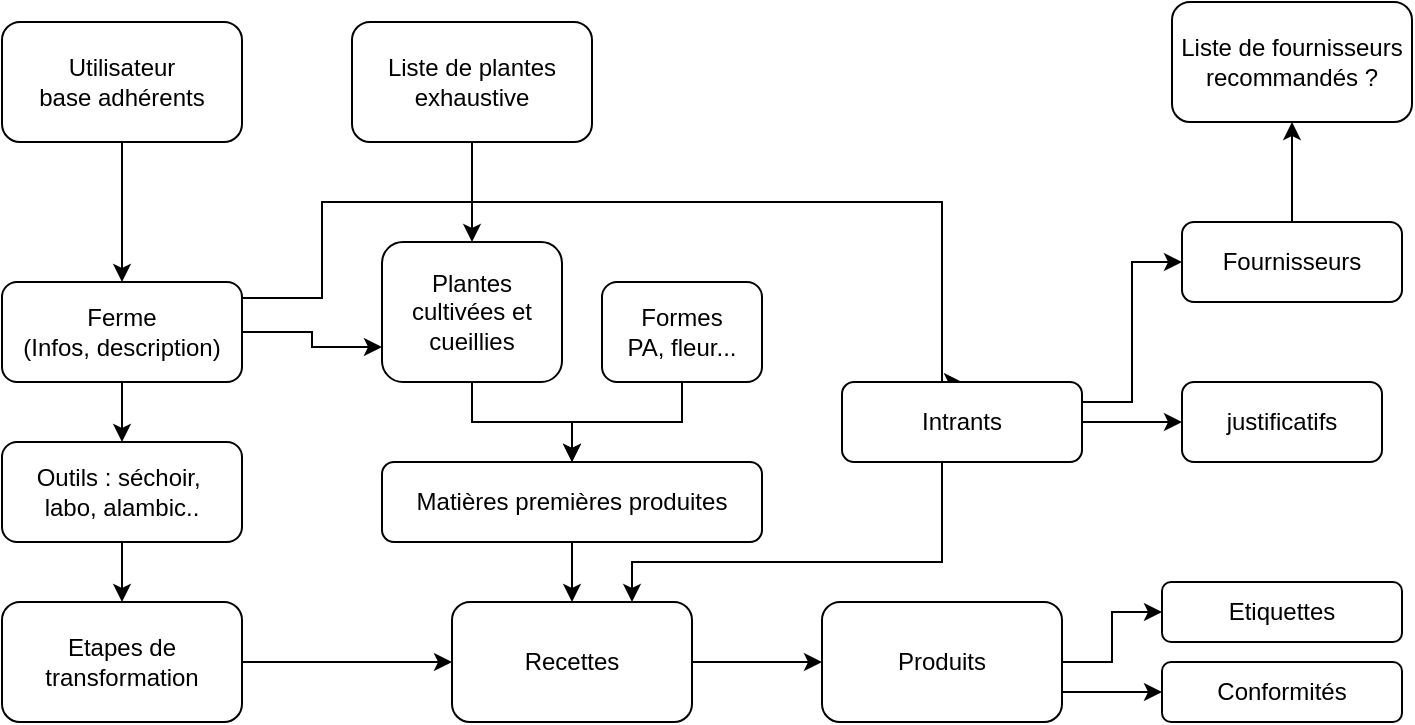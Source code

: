 <mxfile version="25.0.3">
  <diagram name="Page-1" id="QF431WOAxsoj_1YAFHMA">
    <mxGraphModel dx="1434" dy="743" grid="1" gridSize="10" guides="1" tooltips="1" connect="1" arrows="1" fold="1" page="1" pageScale="1" pageWidth="827" pageHeight="1169" math="0" shadow="0">
      <root>
        <mxCell id="0" />
        <mxCell id="1" parent="0" />
        <mxCell id="VVv3n9GBY3camFDf8Arm-1" style="edgeStyle=orthogonalEdgeStyle;rounded=0;orthogonalLoop=1;jettySize=auto;html=1;exitX=0.5;exitY=1;exitDx=0;exitDy=0;entryX=0.5;entryY=0;entryDx=0;entryDy=0;" edge="1" parent="1" source="VVv3n9GBY3camFDf8Arm-2" target="VVv3n9GBY3camFDf8Arm-6">
          <mxGeometry relative="1" as="geometry" />
        </mxCell>
        <mxCell id="VVv3n9GBY3camFDf8Arm-2" value="Utilisateur&lt;br&gt;base adhérents" style="rounded=1;whiteSpace=wrap;html=1;" vertex="1" parent="1">
          <mxGeometry x="60" y="80" width="120" height="60" as="geometry" />
        </mxCell>
        <mxCell id="VVv3n9GBY3camFDf8Arm-3" style="edgeStyle=orthogonalEdgeStyle;rounded=0;orthogonalLoop=1;jettySize=auto;html=1;exitX=0.5;exitY=1;exitDx=0;exitDy=0;entryX=0.5;entryY=0;entryDx=0;entryDy=0;" edge="1" parent="1" source="VVv3n9GBY3camFDf8Arm-6" target="VVv3n9GBY3camFDf8Arm-8">
          <mxGeometry relative="1" as="geometry" />
        </mxCell>
        <mxCell id="VVv3n9GBY3camFDf8Arm-4" style="edgeStyle=orthogonalEdgeStyle;rounded=0;orthogonalLoop=1;jettySize=auto;html=1;exitX=1;exitY=0.5;exitDx=0;exitDy=0;entryX=0;entryY=0.75;entryDx=0;entryDy=0;" edge="1" parent="1" source="VVv3n9GBY3camFDf8Arm-6" target="VVv3n9GBY3camFDf8Arm-12">
          <mxGeometry relative="1" as="geometry" />
        </mxCell>
        <mxCell id="VVv3n9GBY3camFDf8Arm-5" style="edgeStyle=orthogonalEdgeStyle;rounded=0;orthogonalLoop=1;jettySize=auto;html=1;exitX=1;exitY=0.25;exitDx=0;exitDy=0;entryX=0.5;entryY=0;entryDx=0;entryDy=0;" edge="1" parent="1" source="VVv3n9GBY3camFDf8Arm-6" target="VVv3n9GBY3camFDf8Arm-16">
          <mxGeometry relative="1" as="geometry">
            <Array as="points">
              <mxPoint x="220" y="218" />
              <mxPoint x="220" y="170" />
              <mxPoint x="530" y="170" />
            </Array>
          </mxGeometry>
        </mxCell>
        <mxCell id="VVv3n9GBY3camFDf8Arm-6" value="Ferme&lt;br&gt;(Infos, description)" style="rounded=1;whiteSpace=wrap;html=1;" vertex="1" parent="1">
          <mxGeometry x="60" y="210" width="120" height="50" as="geometry" />
        </mxCell>
        <mxCell id="VVv3n9GBY3camFDf8Arm-7" style="edgeStyle=orthogonalEdgeStyle;rounded=0;orthogonalLoop=1;jettySize=auto;html=1;exitX=0.5;exitY=1;exitDx=0;exitDy=0;entryX=0.5;entryY=0;entryDx=0;entryDy=0;" edge="1" parent="1" source="VVv3n9GBY3camFDf8Arm-8" target="VVv3n9GBY3camFDf8Arm-10">
          <mxGeometry relative="1" as="geometry" />
        </mxCell>
        <mxCell id="VVv3n9GBY3camFDf8Arm-8" value="Outils : séchoir,&amp;nbsp;&lt;div&gt;labo, alambic..&lt;/div&gt;" style="rounded=1;whiteSpace=wrap;html=1;" vertex="1" parent="1">
          <mxGeometry x="60" y="290" width="120" height="50" as="geometry" />
        </mxCell>
        <mxCell id="VVv3n9GBY3camFDf8Arm-9" style="edgeStyle=orthogonalEdgeStyle;rounded=0;orthogonalLoop=1;jettySize=auto;html=1;exitX=1;exitY=0.5;exitDx=0;exitDy=0;entryX=0;entryY=0.5;entryDx=0;entryDy=0;" edge="1" parent="1" source="VVv3n9GBY3camFDf8Arm-10" target="VVv3n9GBY3camFDf8Arm-19">
          <mxGeometry relative="1" as="geometry" />
        </mxCell>
        <mxCell id="VVv3n9GBY3camFDf8Arm-10" value="Etapes de transformation" style="rounded=1;whiteSpace=wrap;html=1;" vertex="1" parent="1">
          <mxGeometry x="60" y="370" width="120" height="60" as="geometry" />
        </mxCell>
        <mxCell id="VVv3n9GBY3camFDf8Arm-11" style="edgeStyle=orthogonalEdgeStyle;rounded=0;orthogonalLoop=1;jettySize=auto;html=1;exitX=0.5;exitY=1;exitDx=0;exitDy=0;" edge="1" parent="1" source="VVv3n9GBY3camFDf8Arm-12" target="VVv3n9GBY3camFDf8Arm-23">
          <mxGeometry relative="1" as="geometry" />
        </mxCell>
        <mxCell id="VVv3n9GBY3camFDf8Arm-12" value="Plantes&lt;br&gt;cultivées et cueillies" style="rounded=1;whiteSpace=wrap;html=1;" vertex="1" parent="1">
          <mxGeometry x="250" y="190" width="90" height="70" as="geometry" />
        </mxCell>
        <mxCell id="VVv3n9GBY3camFDf8Arm-13" style="edgeStyle=orthogonalEdgeStyle;rounded=0;orthogonalLoop=1;jettySize=auto;html=1;exitX=1;exitY=0.5;exitDx=0;exitDy=0;" edge="1" parent="1" source="VVv3n9GBY3camFDf8Arm-16" target="VVv3n9GBY3camFDf8Arm-17">
          <mxGeometry relative="1" as="geometry" />
        </mxCell>
        <mxCell id="VVv3n9GBY3camFDf8Arm-14" style="edgeStyle=orthogonalEdgeStyle;rounded=0;orthogonalLoop=1;jettySize=auto;html=1;exitX=0.5;exitY=1;exitDx=0;exitDy=0;entryX=0.75;entryY=0;entryDx=0;entryDy=0;" edge="1" parent="1" source="VVv3n9GBY3camFDf8Arm-16" target="VVv3n9GBY3camFDf8Arm-19">
          <mxGeometry relative="1" as="geometry">
            <Array as="points">
              <mxPoint x="530" y="350" />
              <mxPoint x="375" y="350" />
            </Array>
          </mxGeometry>
        </mxCell>
        <mxCell id="VVv3n9GBY3camFDf8Arm-15" style="edgeStyle=orthogonalEdgeStyle;rounded=0;orthogonalLoop=1;jettySize=auto;html=1;exitX=1;exitY=0.25;exitDx=0;exitDy=0;entryX=0;entryY=0.5;entryDx=0;entryDy=0;" edge="1" parent="1" source="VVv3n9GBY3camFDf8Arm-16" target="VVv3n9GBY3camFDf8Arm-32">
          <mxGeometry relative="1" as="geometry" />
        </mxCell>
        <mxCell id="VVv3n9GBY3camFDf8Arm-16" value="Intrants" style="rounded=1;whiteSpace=wrap;html=1;" vertex="1" parent="1">
          <mxGeometry x="480" y="260" width="120" height="40" as="geometry" />
        </mxCell>
        <mxCell id="VVv3n9GBY3camFDf8Arm-17" value="justificatifs" style="rounded=1;whiteSpace=wrap;html=1;" vertex="1" parent="1">
          <mxGeometry x="650" y="260" width="100" height="40" as="geometry" />
        </mxCell>
        <mxCell id="VVv3n9GBY3camFDf8Arm-18" style="edgeStyle=orthogonalEdgeStyle;rounded=0;orthogonalLoop=1;jettySize=auto;html=1;exitX=1;exitY=0.5;exitDx=0;exitDy=0;" edge="1" parent="1" source="VVv3n9GBY3camFDf8Arm-19" target="VVv3n9GBY3camFDf8Arm-26">
          <mxGeometry relative="1" as="geometry" />
        </mxCell>
        <mxCell id="VVv3n9GBY3camFDf8Arm-19" value="Recettes" style="rounded=1;whiteSpace=wrap;html=1;" vertex="1" parent="1">
          <mxGeometry x="285" y="370" width="120" height="60" as="geometry" />
        </mxCell>
        <mxCell id="VVv3n9GBY3camFDf8Arm-20" style="edgeStyle=orthogonalEdgeStyle;rounded=0;orthogonalLoop=1;jettySize=auto;html=1;exitX=0.5;exitY=1;exitDx=0;exitDy=0;entryX=0.5;entryY=0;entryDx=0;entryDy=0;" edge="1" parent="1" source="VVv3n9GBY3camFDf8Arm-21" target="VVv3n9GBY3camFDf8Arm-23">
          <mxGeometry relative="1" as="geometry" />
        </mxCell>
        <mxCell id="VVv3n9GBY3camFDf8Arm-21" value="Formes&lt;br&gt;PA, fleur..." style="rounded=1;whiteSpace=wrap;html=1;" vertex="1" parent="1">
          <mxGeometry x="360" y="210" width="80" height="50" as="geometry" />
        </mxCell>
        <mxCell id="VVv3n9GBY3camFDf8Arm-22" style="edgeStyle=orthogonalEdgeStyle;rounded=0;orthogonalLoop=1;jettySize=auto;html=1;exitX=0.5;exitY=1;exitDx=0;exitDy=0;entryX=0.5;entryY=0;entryDx=0;entryDy=0;" edge="1" parent="1" source="VVv3n9GBY3camFDf8Arm-23" target="VVv3n9GBY3camFDf8Arm-19">
          <mxGeometry relative="1" as="geometry" />
        </mxCell>
        <mxCell id="VVv3n9GBY3camFDf8Arm-23" value="Matières premières produites" style="rounded=1;whiteSpace=wrap;html=1;" vertex="1" parent="1">
          <mxGeometry x="250" y="300" width="190" height="40" as="geometry" />
        </mxCell>
        <mxCell id="VVv3n9GBY3camFDf8Arm-24" style="edgeStyle=orthogonalEdgeStyle;rounded=0;orthogonalLoop=1;jettySize=auto;html=1;exitX=1;exitY=0.5;exitDx=0;exitDy=0;entryX=0;entryY=0.5;entryDx=0;entryDy=0;" edge="1" parent="1" source="VVv3n9GBY3camFDf8Arm-26" target="VVv3n9GBY3camFDf8Arm-27">
          <mxGeometry relative="1" as="geometry" />
        </mxCell>
        <mxCell id="VVv3n9GBY3camFDf8Arm-25" style="edgeStyle=orthogonalEdgeStyle;rounded=0;orthogonalLoop=1;jettySize=auto;html=1;exitX=1;exitY=0.75;exitDx=0;exitDy=0;entryX=0;entryY=0.5;entryDx=0;entryDy=0;" edge="1" parent="1" source="VVv3n9GBY3camFDf8Arm-26" target="VVv3n9GBY3camFDf8Arm-28">
          <mxGeometry relative="1" as="geometry" />
        </mxCell>
        <mxCell id="VVv3n9GBY3camFDf8Arm-26" value="Produits" style="rounded=1;whiteSpace=wrap;html=1;" vertex="1" parent="1">
          <mxGeometry x="470" y="370" width="120" height="60" as="geometry" />
        </mxCell>
        <mxCell id="VVv3n9GBY3camFDf8Arm-27" value="Etiquettes" style="rounded=1;whiteSpace=wrap;html=1;" vertex="1" parent="1">
          <mxGeometry x="640" y="360" width="120" height="30" as="geometry" />
        </mxCell>
        <mxCell id="VVv3n9GBY3camFDf8Arm-28" value="Conformités" style="rounded=1;whiteSpace=wrap;html=1;" vertex="1" parent="1">
          <mxGeometry x="640" y="400" width="120" height="30" as="geometry" />
        </mxCell>
        <mxCell id="VVv3n9GBY3camFDf8Arm-29" style="edgeStyle=orthogonalEdgeStyle;rounded=0;orthogonalLoop=1;jettySize=auto;html=1;exitX=0.5;exitY=1;exitDx=0;exitDy=0;" edge="1" parent="1" source="VVv3n9GBY3camFDf8Arm-30" target="VVv3n9GBY3camFDf8Arm-12">
          <mxGeometry relative="1" as="geometry" />
        </mxCell>
        <mxCell id="VVv3n9GBY3camFDf8Arm-30" value="Liste de plantes&lt;br&gt;exhaustive" style="rounded=1;whiteSpace=wrap;html=1;" vertex="1" parent="1">
          <mxGeometry x="235" y="80" width="120" height="60" as="geometry" />
        </mxCell>
        <mxCell id="VVv3n9GBY3camFDf8Arm-31" style="edgeStyle=orthogonalEdgeStyle;rounded=0;orthogonalLoop=1;jettySize=auto;html=1;exitX=0.5;exitY=0;exitDx=0;exitDy=0;entryX=0.5;entryY=1;entryDx=0;entryDy=0;" edge="1" parent="1" source="VVv3n9GBY3camFDf8Arm-32" target="VVv3n9GBY3camFDf8Arm-33">
          <mxGeometry relative="1" as="geometry" />
        </mxCell>
        <mxCell id="VVv3n9GBY3camFDf8Arm-32" value="Fournisseurs" style="rounded=1;whiteSpace=wrap;html=1;" vertex="1" parent="1">
          <mxGeometry x="650" y="180" width="110" height="40" as="geometry" />
        </mxCell>
        <mxCell id="VVv3n9GBY3camFDf8Arm-33" value="Liste de fournisseurs&lt;br&gt;recommandés ?" style="rounded=1;whiteSpace=wrap;html=1;" vertex="1" parent="1">
          <mxGeometry x="645" y="70" width="120" height="60" as="geometry" />
        </mxCell>
      </root>
    </mxGraphModel>
  </diagram>
</mxfile>
